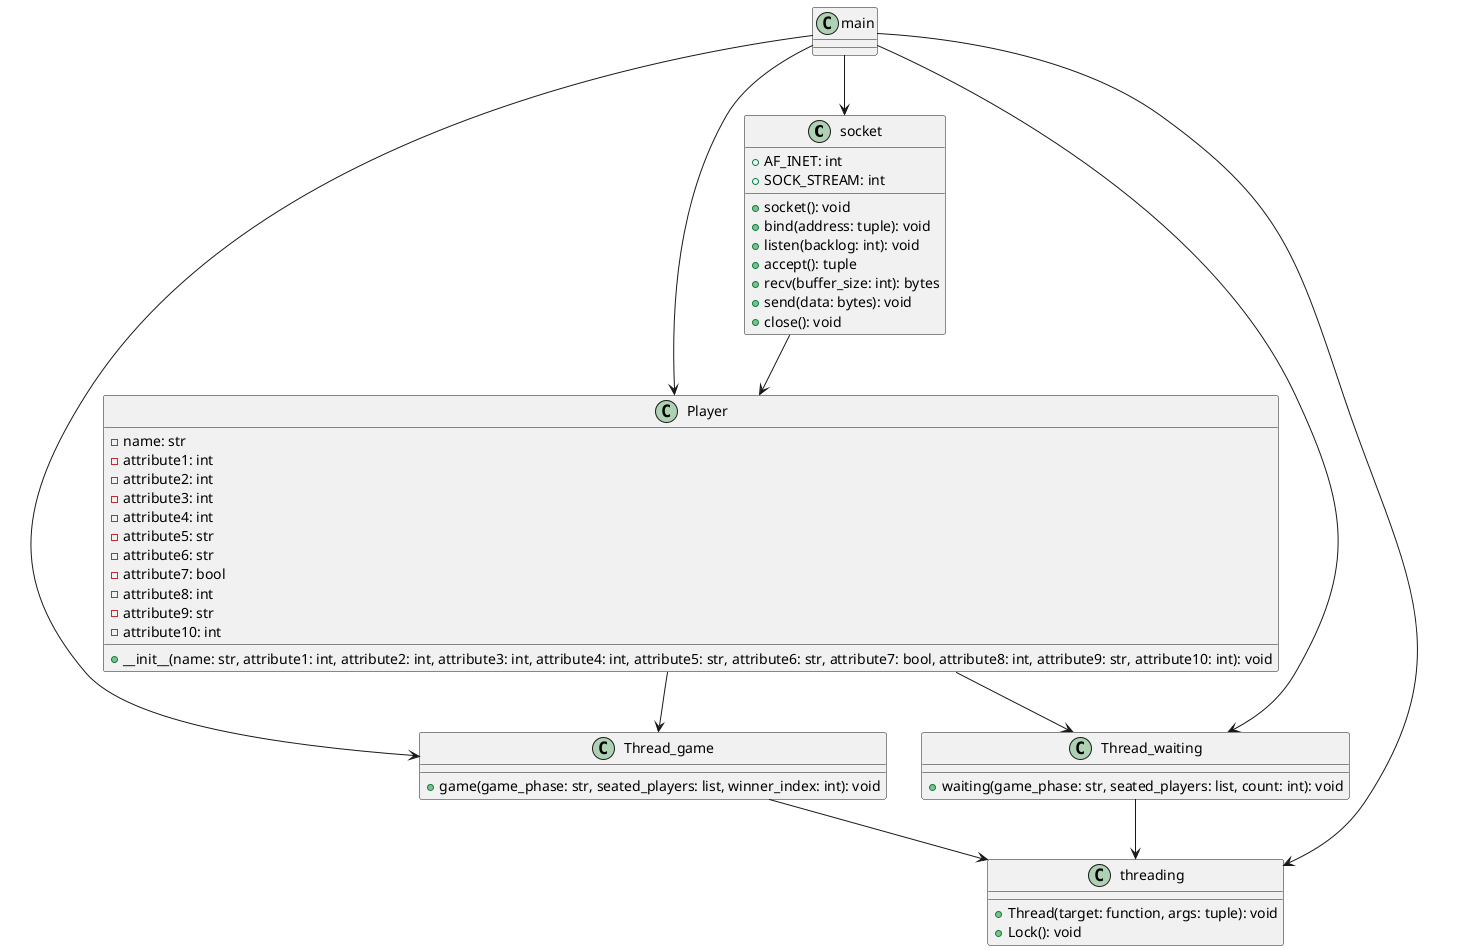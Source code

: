 @startuml ClassDiagramPoker

class socket {
    + AF_INET: int
    + SOCK_STREAM: int
    + socket(): void
    + bind(address: tuple): void
    + listen(backlog: int): void
    + accept(): tuple
    + recv(buffer_size: int): bytes
    + send(data: bytes): void
    + close(): void
}

class Player {
    - name: str
    - attribute1: int
    - attribute2: int
    - attribute3: int
    - attribute4: int
    - attribute5: str
    - attribute6: str
    - attribute7: bool
    - attribute8: int
    - attribute9: str
    - attribute10: int
    + __init__(name: str, attribute1: int, attribute2: int, attribute3: int, attribute4: int, attribute5: str, attribute6: str, attribute7: bool, attribute8: int, attribute9: str, attribute10: int): void
}

class Thread_game {
    + game(game_phase: str, seated_players: list, winner_index: int): void
}

class Thread_waiting {
    + waiting(game_phase: str, seated_players: list, count: int): void
}

class threading {
    + Thread(target: function, args: tuple): void
    + Lock(): void
}




socket --> Player
Player --> Thread_game
Player --> Thread_waiting
Thread_game --> threading
Thread_waiting --> threading
main --> socket
main --> Player
main --> Thread_game
main --> Thread_waiting
main --> threading

@enduml
